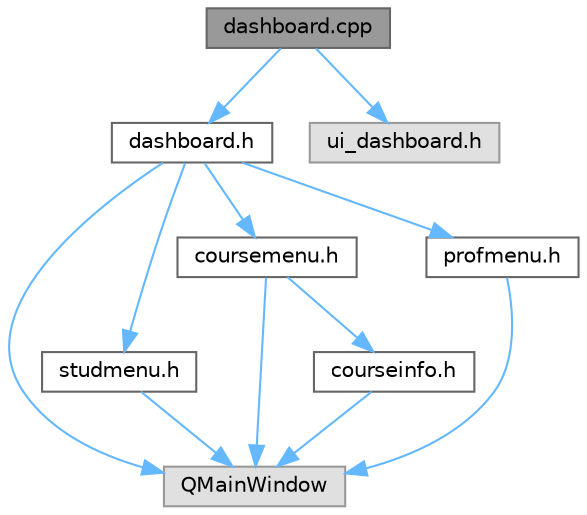 digraph "dashboard.cpp"
{
 // LATEX_PDF_SIZE
  bgcolor="transparent";
  edge [fontname=Helvetica,fontsize=10,labelfontname=Helvetica,labelfontsize=10];
  node [fontname=Helvetica,fontsize=10,shape=box,height=0.2,width=0.4];
  Node1 [label="dashboard.cpp",height=0.2,width=0.4,color="gray40", fillcolor="grey60", style="filled", fontcolor="black",tooltip=" "];
  Node1 -> Node2 [color="steelblue1",style="solid"];
  Node2 [label="dashboard.h",height=0.2,width=0.4,color="grey40", fillcolor="white", style="filled",URL="$dashboard_8h.html",tooltip=" "];
  Node2 -> Node3 [color="steelblue1",style="solid"];
  Node3 [label="QMainWindow",height=0.2,width=0.4,color="grey60", fillcolor="#E0E0E0", style="filled",tooltip=" "];
  Node2 -> Node4 [color="steelblue1",style="solid"];
  Node4 [label="studmenu.h",height=0.2,width=0.4,color="grey40", fillcolor="white", style="filled",URL="$studmenu_8h.html",tooltip=" "];
  Node4 -> Node3 [color="steelblue1",style="solid"];
  Node2 -> Node5 [color="steelblue1",style="solid"];
  Node5 [label="coursemenu.h",height=0.2,width=0.4,color="grey40", fillcolor="white", style="filled",URL="$coursemenu_8h.html",tooltip=" "];
  Node5 -> Node3 [color="steelblue1",style="solid"];
  Node5 -> Node6 [color="steelblue1",style="solid"];
  Node6 [label="courseinfo.h",height=0.2,width=0.4,color="grey40", fillcolor="white", style="filled",URL="$courseinfo_8h.html",tooltip=" "];
  Node6 -> Node3 [color="steelblue1",style="solid"];
  Node2 -> Node7 [color="steelblue1",style="solid"];
  Node7 [label="profmenu.h",height=0.2,width=0.4,color="grey40", fillcolor="white", style="filled",URL="$profmenu_8h.html",tooltip=" "];
  Node7 -> Node3 [color="steelblue1",style="solid"];
  Node1 -> Node8 [color="steelblue1",style="solid"];
  Node8 [label="ui_dashboard.h",height=0.2,width=0.4,color="grey60", fillcolor="#E0E0E0", style="filled",tooltip=" "];
}
